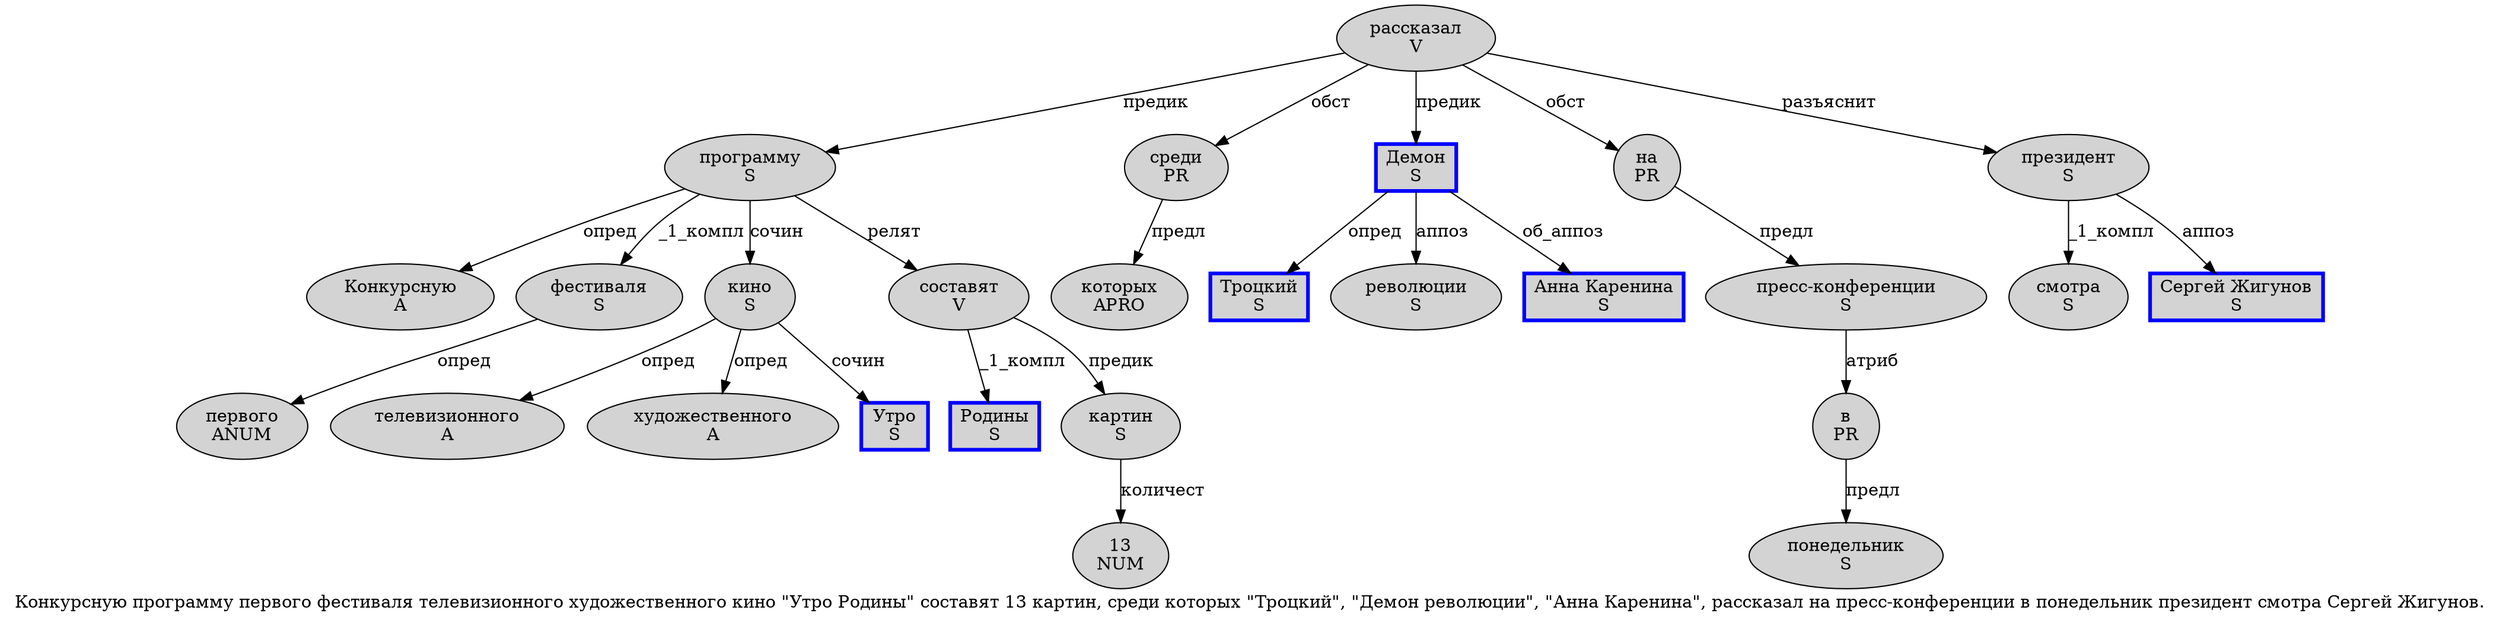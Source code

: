 digraph SENTENCE_295 {
	graph [label="Конкурсную программу первого фестиваля телевизионного художественного кино \"Утро Родины\" составят 13 картин, среди которых \"Троцкий\", \"Демон революции\", \"Анна Каренина\", рассказал на пресс-конференции в понедельник президент смотра Сергей Жигунов."]
	node [style=filled]
		0 [label="Конкурсную
A" color="" fillcolor=lightgray penwidth=1 shape=ellipse]
		1 [label="программу
S" color="" fillcolor=lightgray penwidth=1 shape=ellipse]
		2 [label="первого
ANUM" color="" fillcolor=lightgray penwidth=1 shape=ellipse]
		3 [label="фестиваля
S" color="" fillcolor=lightgray penwidth=1 shape=ellipse]
		4 [label="телевизионного
A" color="" fillcolor=lightgray penwidth=1 shape=ellipse]
		5 [label="художественного
A" color="" fillcolor=lightgray penwidth=1 shape=ellipse]
		6 [label="кино
S" color="" fillcolor=lightgray penwidth=1 shape=ellipse]
		8 [label="Утро
S" color=blue fillcolor=lightgray penwidth=3 shape=box]
		9 [label="Родины
S" color=blue fillcolor=lightgray penwidth=3 shape=box]
		11 [label="составят
V" color="" fillcolor=lightgray penwidth=1 shape=ellipse]
		12 [label="13
NUM" color="" fillcolor=lightgray penwidth=1 shape=ellipse]
		13 [label="картин
S" color="" fillcolor=lightgray penwidth=1 shape=ellipse]
		15 [label="среди
PR" color="" fillcolor=lightgray penwidth=1 shape=ellipse]
		16 [label="которых
APRO" color="" fillcolor=lightgray penwidth=1 shape=ellipse]
		18 [label="Троцкий
S" color=blue fillcolor=lightgray penwidth=3 shape=box]
		22 [label="Демон
S" color=blue fillcolor=lightgray penwidth=3 shape=box]
		23 [label="революции
S" color="" fillcolor=lightgray penwidth=1 shape=ellipse]
		27 [label="Анна Каренина
S" color=blue fillcolor=lightgray penwidth=3 shape=box]
		30 [label="рассказал
V" color="" fillcolor=lightgray penwidth=1 shape=ellipse]
		31 [label="на
PR" color="" fillcolor=lightgray penwidth=1 shape=ellipse]
		32 [label="пресс-конференции
S" color="" fillcolor=lightgray penwidth=1 shape=ellipse]
		33 [label="в
PR" color="" fillcolor=lightgray penwidth=1 shape=ellipse]
		34 [label="понедельник
S" color="" fillcolor=lightgray penwidth=1 shape=ellipse]
		35 [label="президент
S" color="" fillcolor=lightgray penwidth=1 shape=ellipse]
		36 [label="смотра
S" color="" fillcolor=lightgray penwidth=1 shape=ellipse]
		37 [label="Сергей Жигунов
S" color=blue fillcolor=lightgray penwidth=3 shape=box]
			1 -> 0 [label="опред"]
			1 -> 3 [label="_1_компл"]
			1 -> 6 [label="сочин"]
			1 -> 11 [label="релят"]
			11 -> 9 [label="_1_компл"]
			11 -> 13 [label="предик"]
			35 -> 36 [label="_1_компл"]
			35 -> 37 [label="аппоз"]
			33 -> 34 [label="предл"]
			3 -> 2 [label="опред"]
			31 -> 32 [label="предл"]
			22 -> 18 [label="опред"]
			22 -> 23 [label="аппоз"]
			22 -> 27 [label="об_аппоз"]
			15 -> 16 [label="предл"]
			30 -> 1 [label="предик"]
			30 -> 15 [label="обст"]
			30 -> 22 [label="предик"]
			30 -> 31 [label="обст"]
			30 -> 35 [label="разъяснит"]
			13 -> 12 [label="количест"]
			6 -> 4 [label="опред"]
			6 -> 5 [label="опред"]
			6 -> 8 [label="сочин"]
			32 -> 33 [label="атриб"]
}